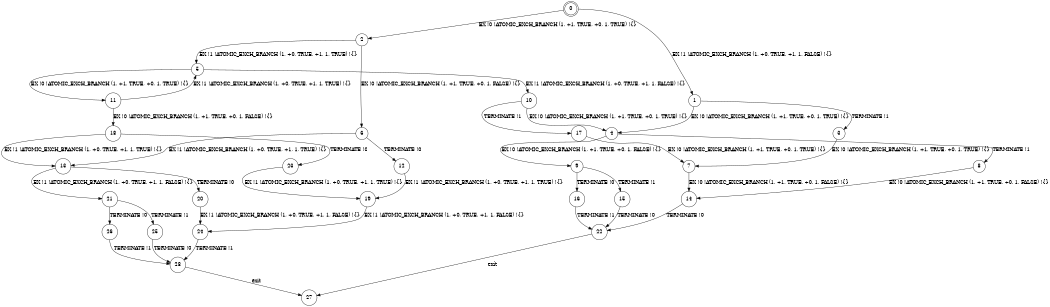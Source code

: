 digraph BCG {
size = "7, 10.5";
center = TRUE;
node [shape = circle];
0 [peripheries = 2];
0 -> 1 [label = "EX !1 !ATOMIC_EXCH_BRANCH (1, +0, TRUE, +1, 1, FALSE) !{}"];
0 -> 2 [label = "EX !0 !ATOMIC_EXCH_BRANCH (1, +1, TRUE, +0, 1, TRUE) !{}"];
1 -> 3 [label = "TERMINATE !1"];
1 -> 4 [label = "EX !0 !ATOMIC_EXCH_BRANCH (1, +1, TRUE, +0, 1, TRUE) !{}"];
2 -> 5 [label = "EX !1 !ATOMIC_EXCH_BRANCH (1, +0, TRUE, +1, 1, TRUE) !{}"];
2 -> 6 [label = "EX !0 !ATOMIC_EXCH_BRANCH (1, +1, TRUE, +0, 1, FALSE) !{}"];
3 -> 7 [label = "EX !0 !ATOMIC_EXCH_BRANCH (1, +1, TRUE, +0, 1, TRUE) !{}"];
4 -> 8 [label = "TERMINATE !1"];
4 -> 9 [label = "EX !0 !ATOMIC_EXCH_BRANCH (1, +1, TRUE, +0, 1, FALSE) !{}"];
5 -> 10 [label = "EX !1 !ATOMIC_EXCH_BRANCH (1, +0, TRUE, +1, 1, FALSE) !{}"];
5 -> 11 [label = "EX !0 !ATOMIC_EXCH_BRANCH (1, +1, TRUE, +0, 1, TRUE) !{}"];
6 -> 12 [label = "TERMINATE !0"];
6 -> 13 [label = "EX !1 !ATOMIC_EXCH_BRANCH (1, +0, TRUE, +1, 1, TRUE) !{}"];
7 -> 14 [label = "EX !0 !ATOMIC_EXCH_BRANCH (1, +1, TRUE, +0, 1, FALSE) !{}"];
8 -> 14 [label = "EX !0 !ATOMIC_EXCH_BRANCH (1, +1, TRUE, +0, 1, FALSE) !{}"];
9 -> 15 [label = "TERMINATE !1"];
9 -> 16 [label = "TERMINATE !0"];
10 -> 17 [label = "TERMINATE !1"];
10 -> 4 [label = "EX !0 !ATOMIC_EXCH_BRANCH (1, +1, TRUE, +0, 1, TRUE) !{}"];
11 -> 5 [label = "EX !1 !ATOMIC_EXCH_BRANCH (1, +0, TRUE, +1, 1, TRUE) !{}"];
11 -> 18 [label = "EX !0 !ATOMIC_EXCH_BRANCH (1, +1, TRUE, +0, 1, FALSE) !{}"];
12 -> 19 [label = "EX !1 !ATOMIC_EXCH_BRANCH (1, +0, TRUE, +1, 1, TRUE) !{}"];
13 -> 20 [label = "TERMINATE !0"];
13 -> 21 [label = "EX !1 !ATOMIC_EXCH_BRANCH (1, +0, TRUE, +1, 1, FALSE) !{}"];
14 -> 22 [label = "TERMINATE !0"];
15 -> 22 [label = "TERMINATE !0"];
16 -> 22 [label = "TERMINATE !1"];
17 -> 7 [label = "EX !0 !ATOMIC_EXCH_BRANCH (1, +1, TRUE, +0, 1, TRUE) !{}"];
18 -> 23 [label = "TERMINATE !0"];
18 -> 13 [label = "EX !1 !ATOMIC_EXCH_BRANCH (1, +0, TRUE, +1, 1, TRUE) !{}"];
19 -> 24 [label = "EX !1 !ATOMIC_EXCH_BRANCH (1, +0, TRUE, +1, 1, FALSE) !{}"];
20 -> 24 [label = "EX !1 !ATOMIC_EXCH_BRANCH (1, +0, TRUE, +1, 1, FALSE) !{}"];
21 -> 25 [label = "TERMINATE !1"];
21 -> 26 [label = "TERMINATE !0"];
22 -> 27 [label = "exit"];
23 -> 19 [label = "EX !1 !ATOMIC_EXCH_BRANCH (1, +0, TRUE, +1, 1, TRUE) !{}"];
24 -> 28 [label = "TERMINATE !1"];
25 -> 28 [label = "TERMINATE !0"];
26 -> 28 [label = "TERMINATE !1"];
28 -> 27 [label = "exit"];
}
